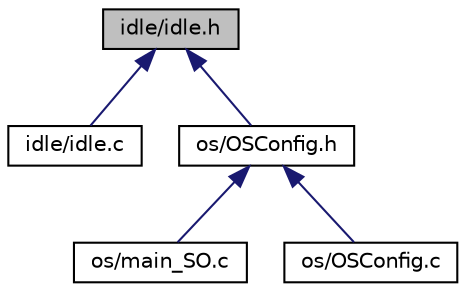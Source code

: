 digraph "idle/idle.h"
{
  edge [fontname="Helvetica",fontsize="10",labelfontname="Helvetica",labelfontsize="10"];
  node [fontname="Helvetica",fontsize="10",shape=record];
  Node1 [label="idle/idle.h",height=0.2,width=0.4,color="black", fillcolor="grey75", style="filled", fontcolor="black"];
  Node1 -> Node2 [dir="back",color="midnightblue",fontsize="10",style="solid"];
  Node2 [label="idle/idle.c",height=0.2,width=0.4,color="black", fillcolor="white", style="filled",URL="$idle_8c.html"];
  Node1 -> Node3 [dir="back",color="midnightblue",fontsize="10",style="solid"];
  Node3 [label="os/OSConfig.h",height=0.2,width=0.4,color="black", fillcolor="white", style="filled",URL="$_o_s_config_8h.html"];
  Node3 -> Node4 [dir="back",color="midnightblue",fontsize="10",style="solid"];
  Node4 [label="os/main_SO.c",height=0.2,width=0.4,color="black", fillcolor="white", style="filled",URL="$main___s_o_8c.html"];
  Node3 -> Node5 [dir="back",color="midnightblue",fontsize="10",style="solid"];
  Node5 [label="os/OSConfig.c",height=0.2,width=0.4,color="black", fillcolor="white", style="filled",URL="$_o_s_config_8c.html"];
}
